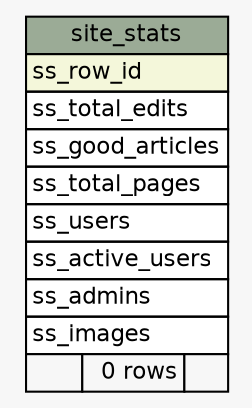 // dot 2.38.0 on Linux 3.14.35-28.38.amzn1.x86_64
// SchemaSpy rev Unknown
digraph "site_stats" {
  graph [
    rankdir="RL"
    bgcolor="#f7f7f7"
    nodesep="0.18"
    ranksep="0.46"
    fontname="Helvetica"
    fontsize="11"
  ];
  node [
    fontname="Helvetica"
    fontsize="11"
    shape="plaintext"
  ];
  edge [
    arrowsize="0.8"
  ];
  "site_stats" [
    label=<
    <TABLE BORDER="0" CELLBORDER="1" CELLSPACING="0" BGCOLOR="#ffffff">
      <TR><TD COLSPAN="3" BGCOLOR="#9bab96" ALIGN="CENTER">site_stats</TD></TR>
      <TR><TD PORT="ss_row_id" COLSPAN="3" BGCOLOR="#f4f7da" ALIGN="LEFT">ss_row_id</TD></TR>
      <TR><TD PORT="ss_total_edits" COLSPAN="3" ALIGN="LEFT">ss_total_edits</TD></TR>
      <TR><TD PORT="ss_good_articles" COLSPAN="3" ALIGN="LEFT">ss_good_articles</TD></TR>
      <TR><TD PORT="ss_total_pages" COLSPAN="3" ALIGN="LEFT">ss_total_pages</TD></TR>
      <TR><TD PORT="ss_users" COLSPAN="3" ALIGN="LEFT">ss_users</TD></TR>
      <TR><TD PORT="ss_active_users" COLSPAN="3" ALIGN="LEFT">ss_active_users</TD></TR>
      <TR><TD PORT="ss_admins" COLSPAN="3" ALIGN="LEFT">ss_admins</TD></TR>
      <TR><TD PORT="ss_images" COLSPAN="3" ALIGN="LEFT">ss_images</TD></TR>
      <TR><TD ALIGN="LEFT" BGCOLOR="#f7f7f7">  </TD><TD ALIGN="RIGHT" BGCOLOR="#f7f7f7">0 rows</TD><TD ALIGN="RIGHT" BGCOLOR="#f7f7f7">  </TD></TR>
    </TABLE>>
    URL="tables/site_stats.html"
    tooltip="site_stats"
  ];
}
